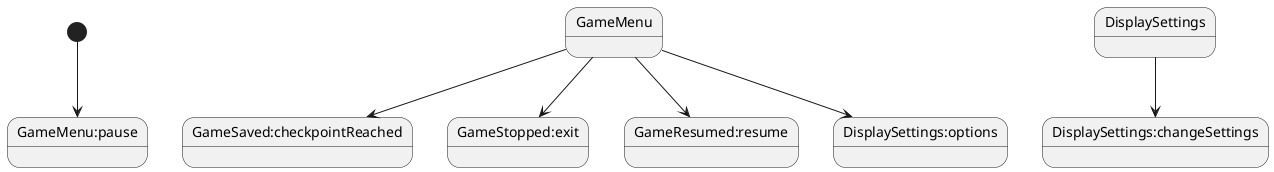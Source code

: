@startuml

[*]-->GameMenu:pause
GameMenu-->GameSaved:checkpointReached
GameMenu-->GameStopped:exit
GameMenu-->GameResumed:resume
GameMenu-->DisplaySettings:options
DisplaySettings-->DisplaySettings:changeSettings

@enduml